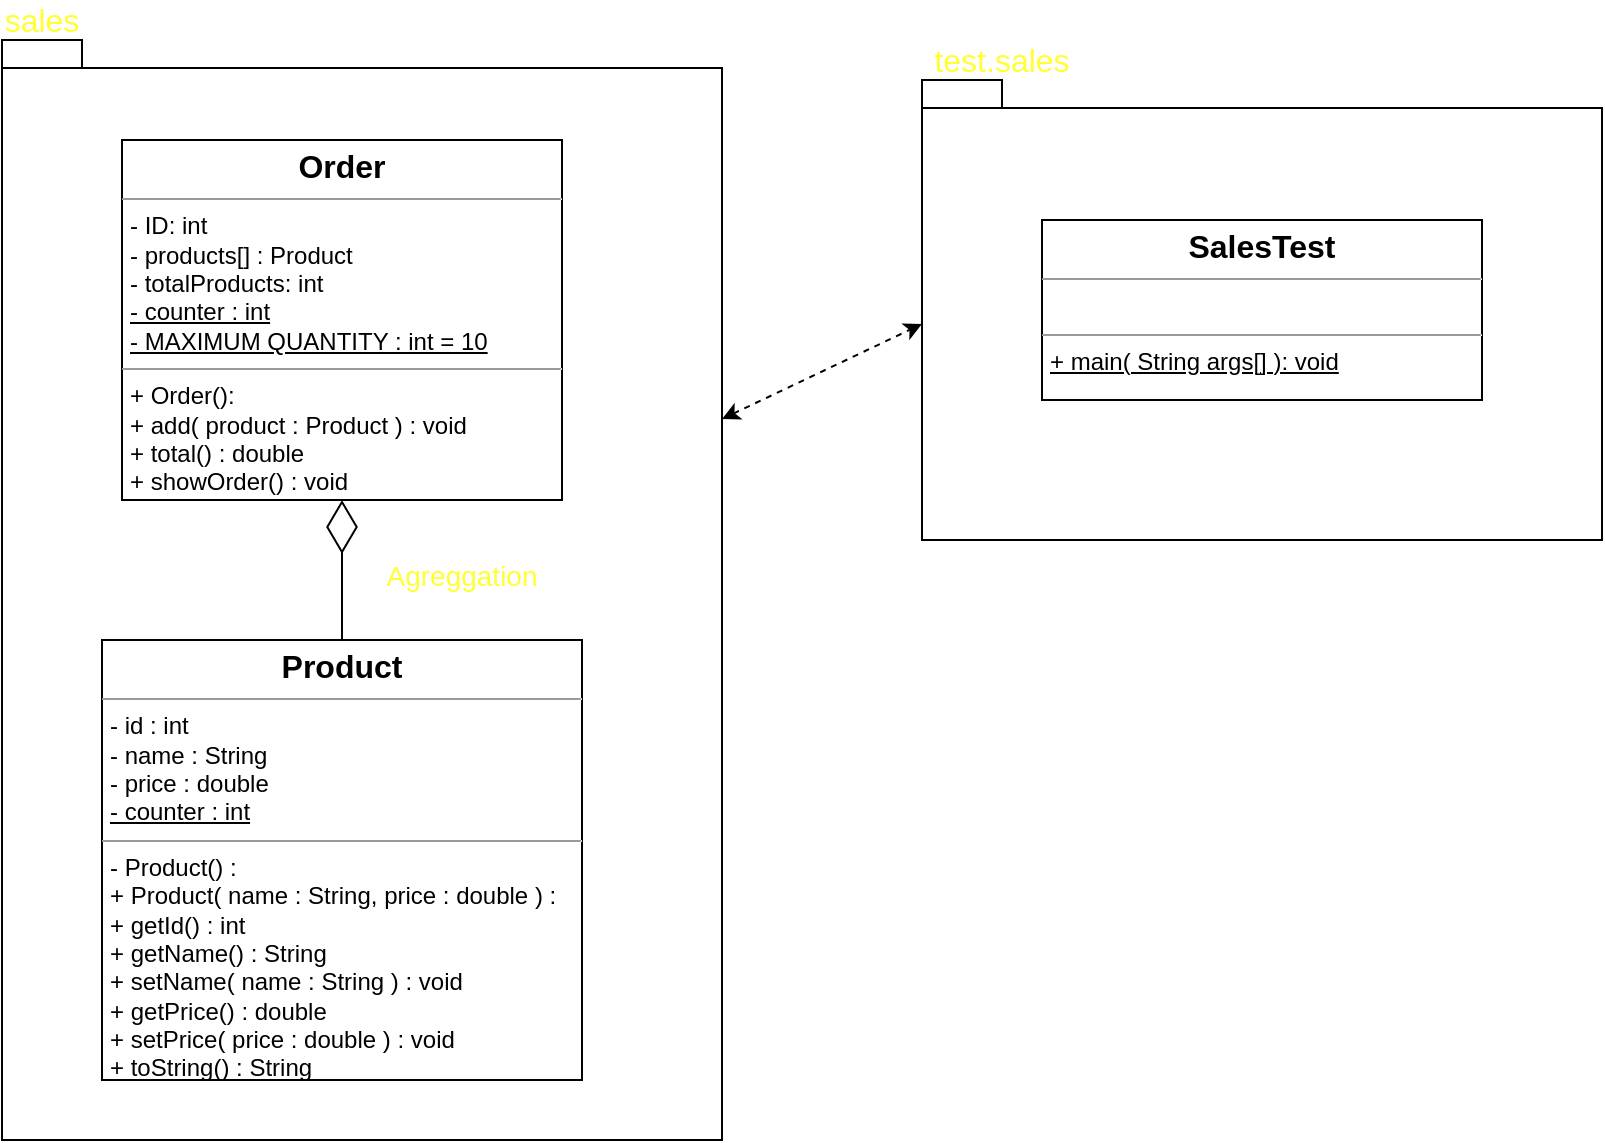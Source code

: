 <mxfile>
    <diagram id="bMeoE0BRmkHT3rBY-te9" name="Diagram Class">
        <mxGraphModel dx="541" dy="779" grid="1" gridSize="10" guides="1" tooltips="1" connect="1" arrows="1" fold="1" page="1" pageScale="1" pageWidth="850" pageHeight="1100" math="0" shadow="0">
            <root>
                <mxCell id="0"/>
                <mxCell id="1" parent="0"/>
                <mxCell id="2" value="" style="shape=folder;fontStyle=1;spacingTop=10;tabWidth=40;tabHeight=14;tabPosition=left;html=1;" parent="1" vertex="1">
                    <mxGeometry x="25" y="70" width="360" height="550" as="geometry"/>
                </mxCell>
                <mxCell id="7" value="&lt;p style=&quot;margin: 0px ; margin-top: 4px ; text-align: center&quot;&gt;&lt;b&gt;&lt;font style=&quot;font-size: 16px&quot;&gt;Order&lt;/font&gt;&lt;/b&gt;&lt;/p&gt;&lt;hr size=&quot;1&quot;&gt;&lt;p style=&quot;margin: 0px ; margin-left: 4px&quot;&gt;- ID: int&lt;/p&gt;&lt;p style=&quot;margin: 0px ; margin-left: 4px&quot;&gt;- products[] : Product&lt;/p&gt;&lt;p style=&quot;margin: 0px ; margin-left: 4px&quot;&gt;- totalProducts: int&lt;/p&gt;&lt;p style=&quot;margin: 0px ; margin-left: 4px&quot;&gt;&lt;u&gt;- counter : int&lt;/u&gt;&lt;/p&gt;&lt;p style=&quot;margin: 0px ; margin-left: 4px&quot;&gt;&lt;u&gt;- MAXIMUM QUANTITY : int = 10&lt;/u&gt;&lt;/p&gt;&lt;hr size=&quot;1&quot;&gt;&lt;p style=&quot;margin: 0px ; margin-left: 4px&quot;&gt;+ Order():&lt;/p&gt;&lt;p style=&quot;margin: 0px ; margin-left: 4px&quot;&gt;+ add( product : Product ) : void&amp;nbsp;&lt;/p&gt;&lt;p style=&quot;margin: 0px ; margin-left: 4px&quot;&gt;+ total() : double&lt;/p&gt;&lt;p style=&quot;margin: 0px ; margin-left: 4px&quot;&gt;+ showOrder() : void&lt;/p&gt;" style="verticalAlign=top;align=left;overflow=fill;fontSize=12;fontFamily=Helvetica;html=1;" parent="1" vertex="1">
                    <mxGeometry x="85" y="120" width="220" height="180" as="geometry"/>
                </mxCell>
                <mxCell id="8" value="test.ventas" style="shape=folder;fontStyle=1;spacingTop=10;tabWidth=40;tabHeight=14;tabPosition=left;html=1;" parent="1" vertex="1">
                    <mxGeometry x="485" y="90" width="340" height="230" as="geometry"/>
                </mxCell>
                <mxCell id="9" value="&lt;p style=&quot;margin: 0px ; margin-top: 4px ; text-align: center&quot;&gt;&lt;span style=&quot;font-size: 16px&quot;&gt;&lt;b&gt;SalesTest&lt;/b&gt;&lt;/span&gt;&lt;/p&gt;&lt;hr size=&quot;1&quot;&gt;&lt;p style=&quot;margin: 0px ; margin-left: 4px&quot;&gt;&lt;br&gt;&lt;/p&gt;&lt;hr size=&quot;1&quot;&gt;&lt;p style=&quot;margin: 0px ; margin-left: 4px&quot;&gt;&lt;u&gt;+ main( String args[] ): void&lt;/u&gt;&lt;br&gt;&lt;/p&gt;" style="verticalAlign=top;align=left;overflow=fill;fontSize=12;fontFamily=Helvetica;html=1;" parent="1" vertex="1">
                    <mxGeometry x="545" y="160" width="220" height="90" as="geometry"/>
                </mxCell>
                <mxCell id="17" value="" style="endArrow=classic;dashed=1;html=1;entryX=0;entryY=0;entryDx=0;entryDy=122;entryPerimeter=0;strokeWidth=1;startArrow=classic;startFill=1;endFill=1;" parent="1" source="2" target="8" edge="1">
                    <mxGeometry width="50" height="50" relative="1" as="geometry">
                        <mxPoint x="385" y="460" as="sourcePoint"/>
                        <mxPoint x="435" y="410" as="targetPoint"/>
                    </mxGeometry>
                </mxCell>
                <mxCell id="18" value="test.sales" style="text;html=1;strokeColor=none;fillColor=none;align=center;verticalAlign=middle;whiteSpace=wrap;rounded=0;fontSize=16;fontColor=#FFFF33;" parent="1" vertex="1">
                    <mxGeometry x="505" y="70" width="40" height="20" as="geometry"/>
                </mxCell>
                <mxCell id="20" value="sales" style="text;html=1;strokeColor=none;fillColor=none;align=center;verticalAlign=middle;whiteSpace=wrap;rounded=0;fontSize=16;fontColor=#FFFF33;" parent="1" vertex="1">
                    <mxGeometry x="25" y="50" width="40" height="20" as="geometry"/>
                </mxCell>
                <mxCell id="21" value="&lt;p style=&quot;margin: 0px ; margin-top: 4px ; text-align: center&quot;&gt;&lt;b&gt;&lt;font style=&quot;font-size: 16px&quot;&gt;Product&lt;/font&gt;&lt;/b&gt;&lt;/p&gt;&lt;hr size=&quot;1&quot;&gt;&lt;p style=&quot;margin: 0px ; margin-left: 4px&quot;&gt;- id : int&lt;/p&gt;&lt;p style=&quot;margin: 0px ; margin-left: 4px&quot;&gt;- name : String&lt;/p&gt;&lt;p style=&quot;margin: 0px ; margin-left: 4px&quot;&gt;- price : double&lt;/p&gt;&lt;p style=&quot;margin: 0px ; margin-left: 4px&quot;&gt;&lt;u&gt;- counter : int&lt;/u&gt;&lt;/p&gt;&lt;hr size=&quot;1&quot;&gt;&lt;p style=&quot;margin: 0px ; margin-left: 4px&quot;&gt;- Product() :&lt;/p&gt;&lt;p style=&quot;margin: 0px ; margin-left: 4px&quot;&gt;+ Product( name : String, price : double ) :&lt;/p&gt;&lt;p style=&quot;margin: 0px ; margin-left: 4px&quot;&gt;+ getId() : int&lt;/p&gt;&lt;p style=&quot;margin: 0px ; margin-left: 4px&quot;&gt;+ getName() : String&lt;/p&gt;&lt;p style=&quot;margin: 0px ; margin-left: 4px&quot;&gt;+ setName( name : String ) : void&lt;/p&gt;&lt;p style=&quot;margin: 0px ; margin-left: 4px&quot;&gt;+ getPrice() : double&lt;/p&gt;&lt;p style=&quot;margin: 0px ; margin-left: 4px&quot;&gt;+ setPrice( price : double ) : void&lt;/p&gt;&lt;p style=&quot;margin: 0px ; margin-left: 4px&quot;&gt;+ toString() : String&lt;/p&gt;&lt;p style=&quot;margin: 0px ; margin-left: 4px&quot;&gt;&amp;nbsp;&lt;/p&gt;" style="verticalAlign=top;align=left;overflow=fill;fontSize=12;fontFamily=Helvetica;html=1;" parent="1" vertex="1">
                    <mxGeometry x="75" y="370" width="240" height="220" as="geometry"/>
                </mxCell>
                <mxCell id="22" value="" style="endArrow=diamondThin;endFill=0;endSize=24;html=1;fontSize=16;fontColor=#FFFF33;strokeWidth=1;exitX=0.5;exitY=0;exitDx=0;exitDy=0;" parent="1" source="21" target="7" edge="1">
                    <mxGeometry width="160" relative="1" as="geometry">
                        <mxPoint x="325" y="330" as="sourcePoint"/>
                        <mxPoint x="485" y="330" as="targetPoint"/>
                    </mxGeometry>
                </mxCell>
                <mxCell id="24" value="Agreggation" style="text;align=center;fontStyle=0;verticalAlign=middle;spacingLeft=3;spacingRight=3;strokeColor=none;rotatable=0;points=[[0,0.5],[1,0.5]];portConstraint=eastwest;fontSize=14;fontColor=#FFFF33;" parent="1" vertex="1">
                    <mxGeometry x="215" y="324" width="80" height="26" as="geometry"/>
                </mxCell>
            </root>
        </mxGraphModel>
    </diagram>
</mxfile>